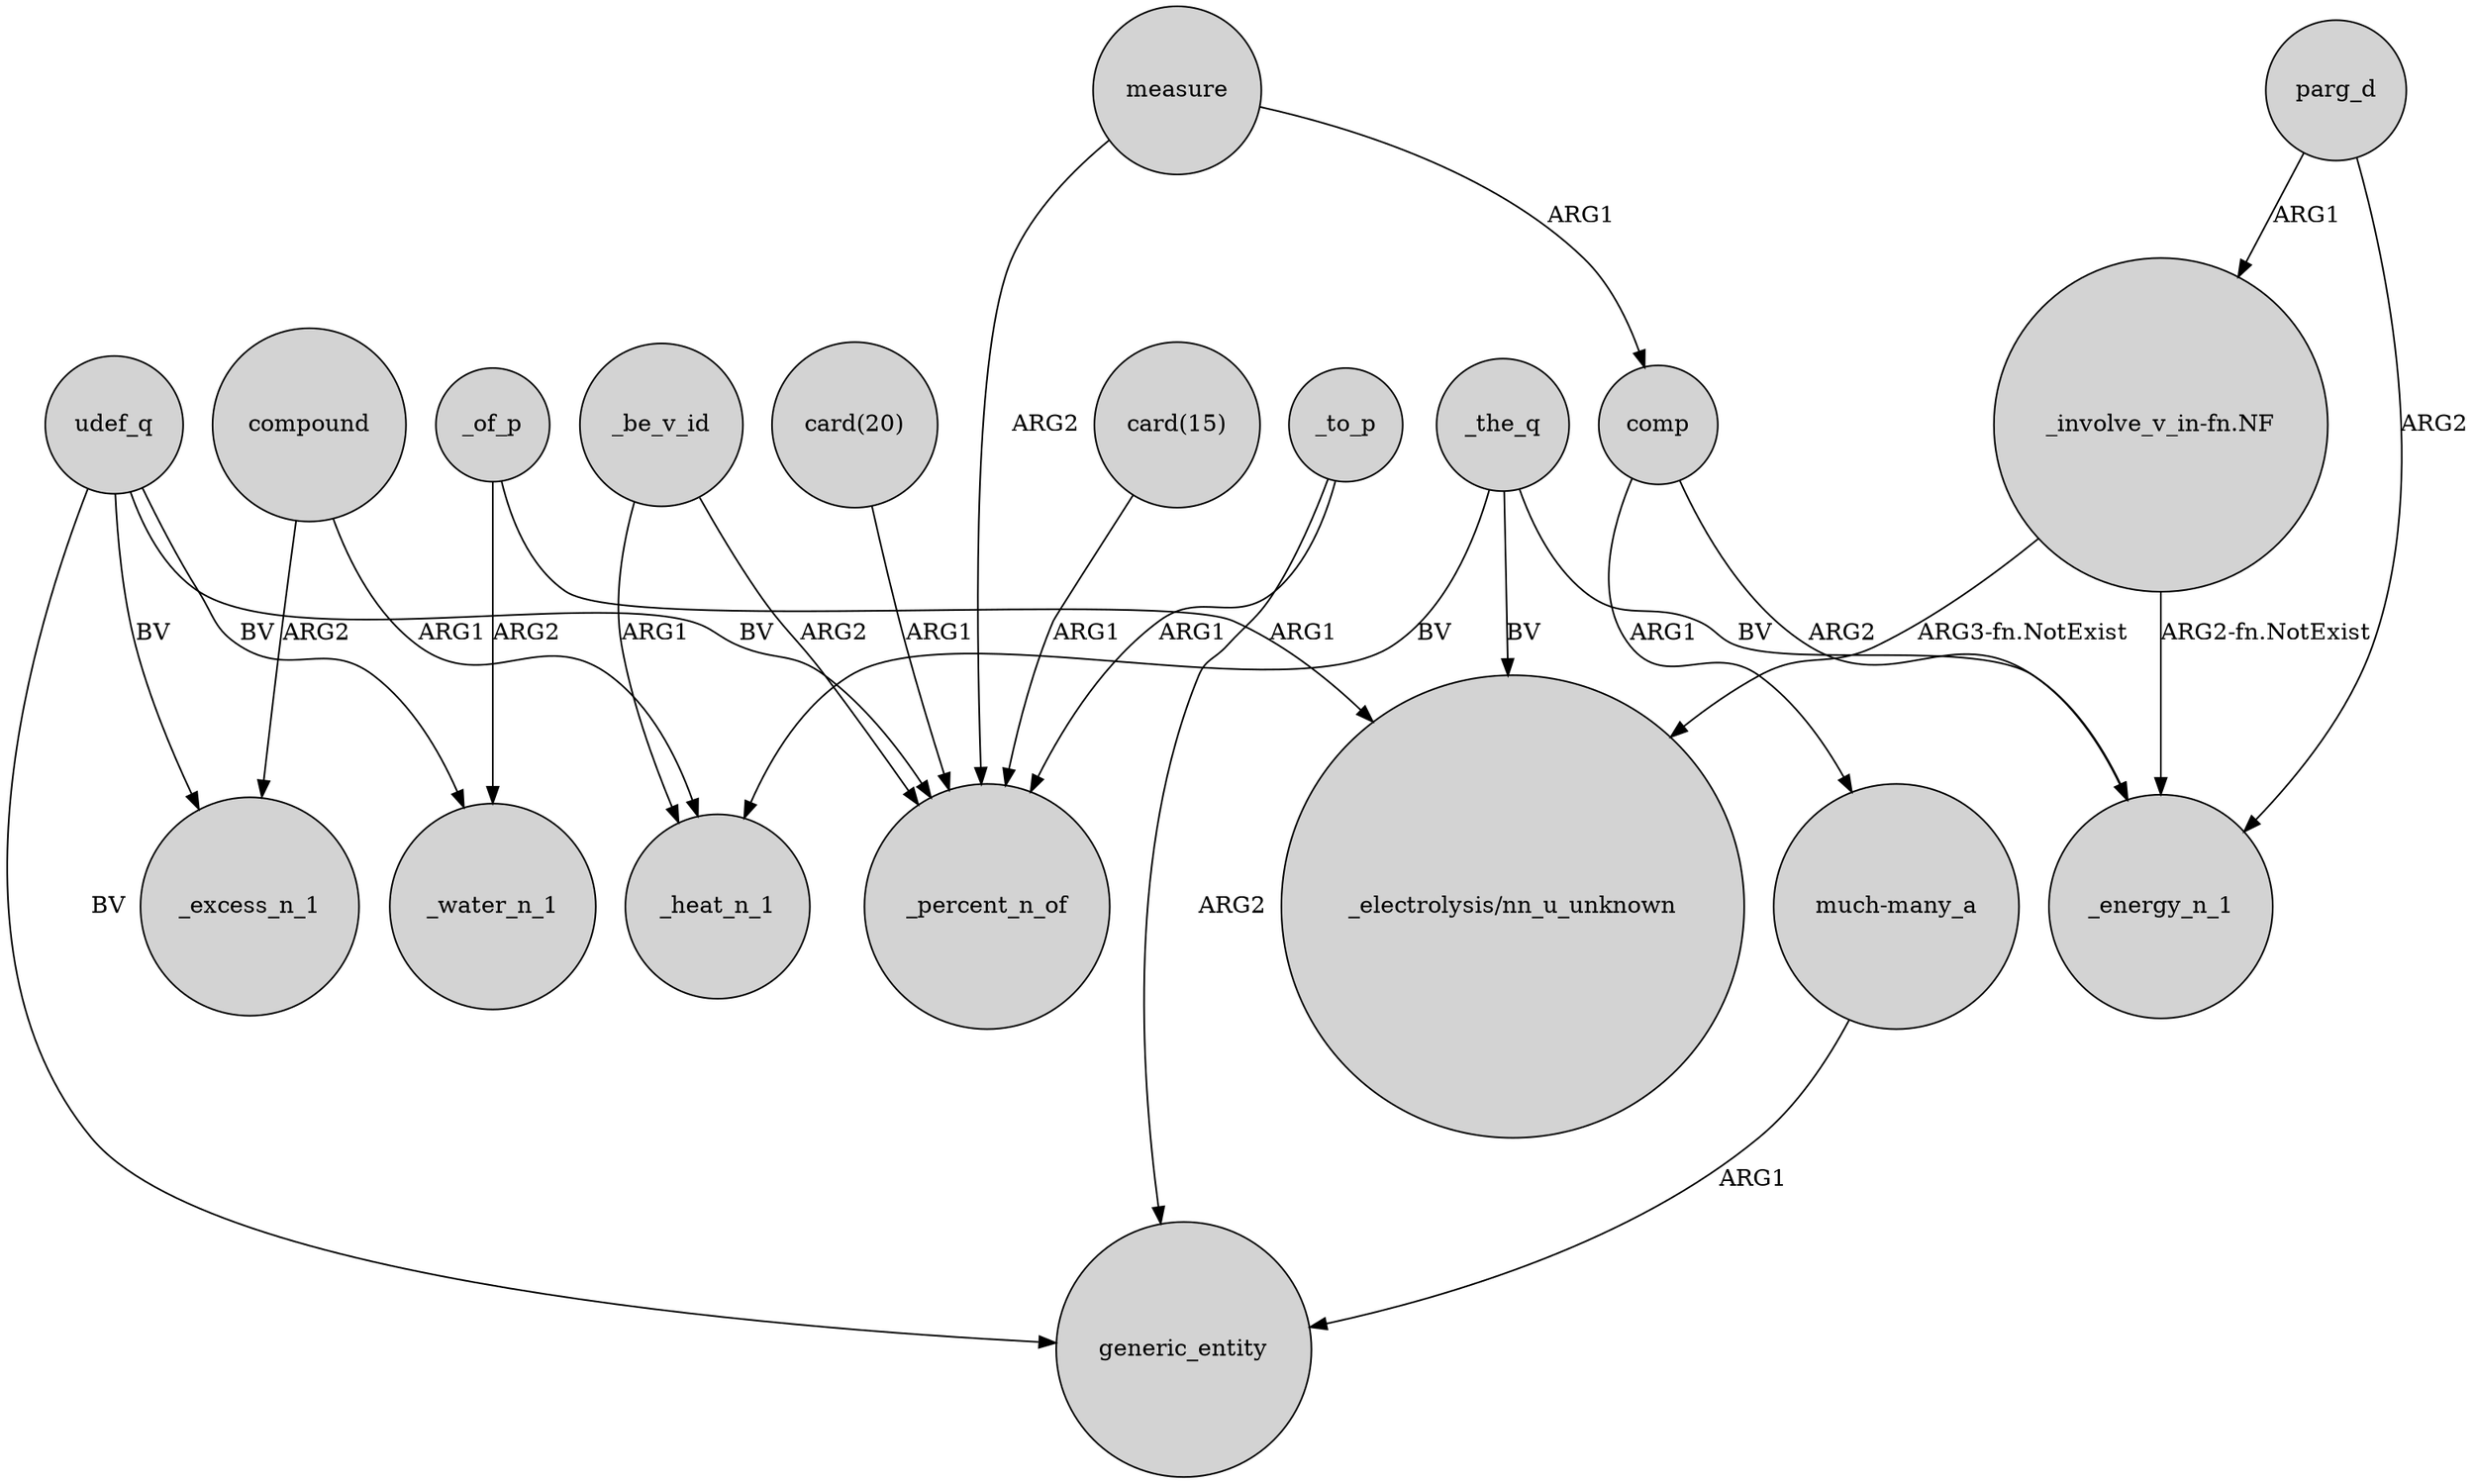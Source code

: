digraph {
	node [shape=circle style=filled]
	_of_p -> _water_n_1 [label=ARG2]
	udef_q -> _excess_n_1 [label=BV]
	_be_v_id -> _percent_n_of [label=ARG2]
	udef_q -> generic_entity [label=BV]
	compound -> _heat_n_1 [label=ARG1]
	"card(15)" -> _percent_n_of [label=ARG1]
	"_involve_v_in-fn.NF" -> _energy_n_1 [label="ARG2-fn.NotExist"]
	parg_d -> "_involve_v_in-fn.NF" [label=ARG1]
	"much-many_a" -> generic_entity [label=ARG1]
	measure -> comp [label=ARG1]
	compound -> _excess_n_1 [label=ARG2]
	_the_q -> _heat_n_1 [label=BV]
	_the_q -> "_electrolysis/nn_u_unknown" [label=BV]
	_to_p -> generic_entity [label=ARG2]
	parg_d -> _energy_n_1 [label=ARG2]
	comp -> "much-many_a" [label=ARG1]
	udef_q -> _water_n_1 [label=BV]
	measure -> _percent_n_of [label=ARG2]
	"_involve_v_in-fn.NF" -> "_electrolysis/nn_u_unknown" [label="ARG3-fn.NotExist"]
	_the_q -> _energy_n_1 [label=BV]
	_of_p -> "_electrolysis/nn_u_unknown" [label=ARG1]
	comp -> _energy_n_1 [label=ARG2]
	_be_v_id -> _heat_n_1 [label=ARG1]
	udef_q -> _percent_n_of [label=BV]
	"card(20)" -> _percent_n_of [label=ARG1]
	_to_p -> _percent_n_of [label=ARG1]
}
